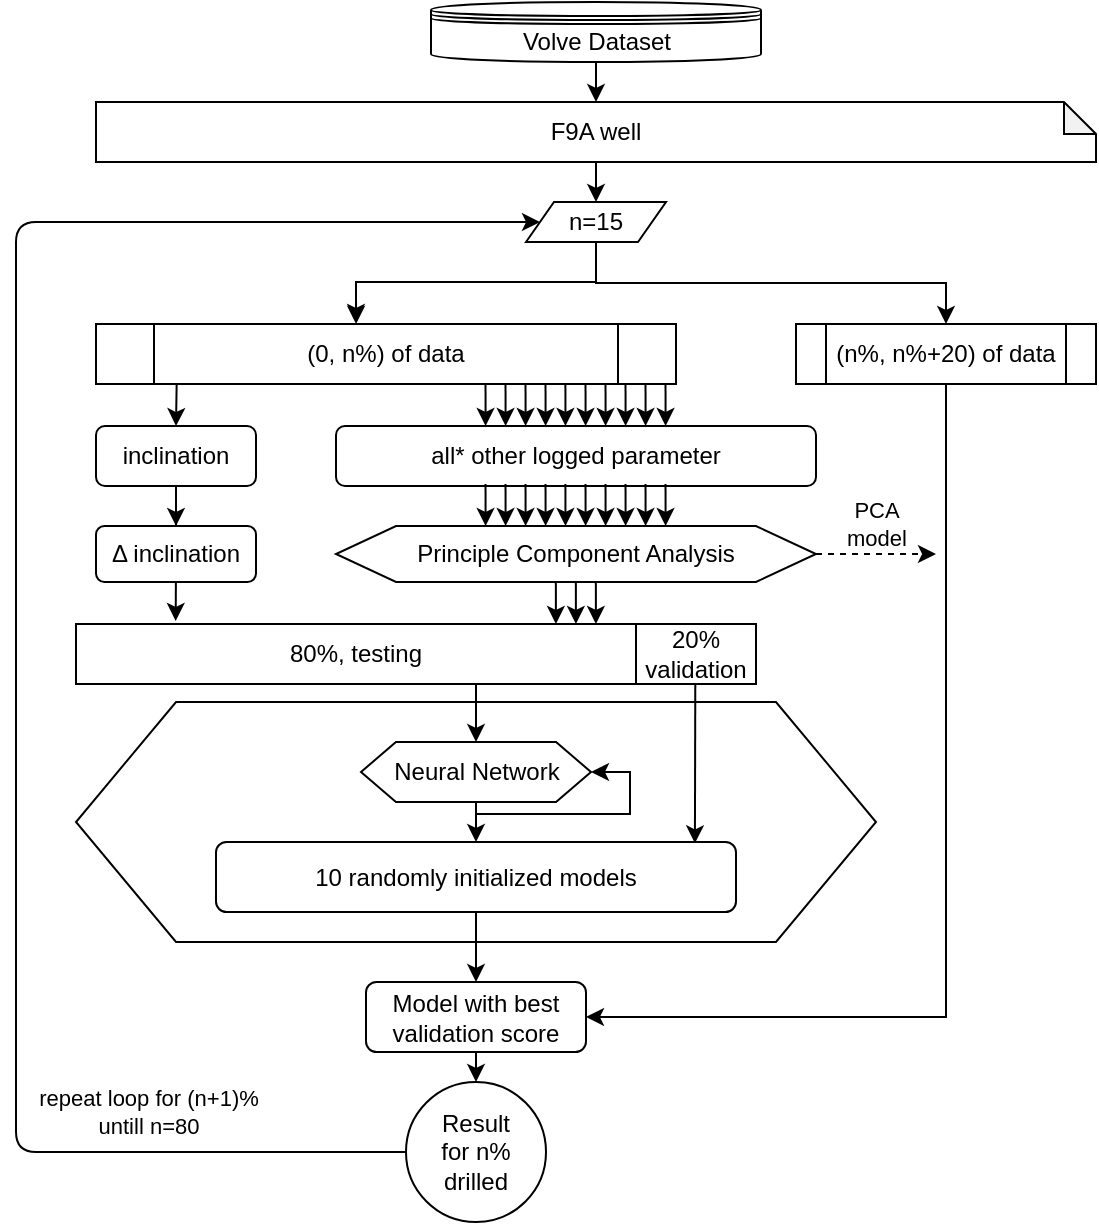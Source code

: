 <mxfile version="13.1.1" type="github"><diagram id="bSRufLqVA1Szm_SpAHjt" name="Page-1"><mxGraphModel dx="1185" dy="641" grid="1" gridSize="10" guides="1" tooltips="1" connect="1" arrows="1" fold="1" page="1" pageScale="1" pageWidth="850" pageHeight="1100" math="0" shadow="0"><root><mxCell id="0"/><mxCell id="1" parent="0"/><mxCell id="t0zLgR5mg5bqfj8AAHoA-35" value="" style="endArrow=classic;html=1;entryX=0.171;entryY=0;entryDx=0;entryDy=0;entryPerimeter=0;" edge="1" parent="1"><mxGeometry width="50" height="50" relative="1" as="geometry"><mxPoint x="509.92" y="370" as="sourcePoint"/><mxPoint x="509.96" y="391" as="targetPoint"/></mxGeometry></mxCell><mxCell id="t0zLgR5mg5bqfj8AAHoA-36" value="" style="endArrow=classic;html=1;entryX=0.171;entryY=0;entryDx=0;entryDy=0;entryPerimeter=0;" edge="1" parent="1"><mxGeometry width="50" height="50" relative="1" as="geometry"><mxPoint x="519.92" y="370" as="sourcePoint"/><mxPoint x="519.96" y="391" as="targetPoint"/></mxGeometry></mxCell><mxCell id="t0zLgR5mg5bqfj8AAHoA-37" value="" style="endArrow=classic;html=1;entryX=0.171;entryY=0;entryDx=0;entryDy=0;entryPerimeter=0;" edge="1" parent="1"><mxGeometry width="50" height="50" relative="1" as="geometry"><mxPoint x="529.92" y="370" as="sourcePoint"/><mxPoint x="529.96" y="391" as="targetPoint"/></mxGeometry></mxCell><mxCell id="t0zLgR5mg5bqfj8AAHoA-44" value="" style="shape=hexagon;perimeter=hexagonPerimeter2;whiteSpace=wrap;html=1;size=0.125;" vertex="1" parent="1"><mxGeometry x="270" y="430" width="400" height="120" as="geometry"/></mxCell><mxCell id="t0zLgR5mg5bqfj8AAHoA-3" style="edgeStyle=orthogonalEdgeStyle;rounded=0;orthogonalLoop=1;jettySize=auto;html=1;exitX=0.5;exitY=1;exitDx=0;exitDy=0;entryX=0.5;entryY=0;entryDx=0;entryDy=0;entryPerimeter=0;" edge="1" parent="1" source="t0zLgR5mg5bqfj8AAHoA-1" target="t0zLgR5mg5bqfj8AAHoA-2"><mxGeometry relative="1" as="geometry"/></mxCell><mxCell id="t0zLgR5mg5bqfj8AAHoA-1" value="Volve Dataset" style="shape=datastore;whiteSpace=wrap;html=1;" vertex="1" parent="1"><mxGeometry x="447.5" y="80" width="165" height="30" as="geometry"/></mxCell><mxCell id="t0zLgR5mg5bqfj8AAHoA-70" style="edgeStyle=orthogonalEdgeStyle;rounded=0;orthogonalLoop=1;jettySize=auto;html=1;exitX=0.5;exitY=1;exitDx=0;exitDy=0;exitPerimeter=0;entryX=0.5;entryY=0;entryDx=0;entryDy=0;" edge="1" parent="1" source="t0zLgR5mg5bqfj8AAHoA-2" target="t0zLgR5mg5bqfj8AAHoA-69"><mxGeometry relative="1" as="geometry"/></mxCell><mxCell id="t0zLgR5mg5bqfj8AAHoA-2" value="F9A well" style="shape=note;whiteSpace=wrap;html=1;backgroundOutline=1;darkOpacity=0.05;size=16;" vertex="1" parent="1"><mxGeometry x="280" y="130" width="500" height="30" as="geometry"/></mxCell><mxCell id="t0zLgR5mg5bqfj8AAHoA-48" style="edgeStyle=orthogonalEdgeStyle;rounded=0;orthogonalLoop=1;jettySize=auto;html=1;entryX=0.5;entryY=0;entryDx=0;entryDy=0;" edge="1" parent="1" source="t0zLgR5mg5bqfj8AAHoA-5" target="t0zLgR5mg5bqfj8AAHoA-47"><mxGeometry relative="1" as="geometry"/></mxCell><mxCell id="t0zLgR5mg5bqfj8AAHoA-5" value="inclination" style="rounded=1;whiteSpace=wrap;html=1;" vertex="1" parent="1"><mxGeometry x="280" y="292" width="80" height="30" as="geometry"/></mxCell><mxCell id="t0zLgR5mg5bqfj8AAHoA-6" value="" style="endArrow=classic;html=1;exitX=0.112;exitY=0.988;exitDx=0;exitDy=0;exitPerimeter=0;entryX=0.5;entryY=0;entryDx=0;entryDy=0;" edge="1" parent="1" target="t0zLgR5mg5bqfj8AAHoA-5"><mxGeometry width="50" height="50" relative="1" as="geometry"><mxPoint x="320.32" y="271.52" as="sourcePoint"/><mxPoint x="450" y="312" as="targetPoint"/></mxGeometry></mxCell><mxCell id="t0zLgR5mg5bqfj8AAHoA-7" value="all* other logged parameter" style="rounded=1;whiteSpace=wrap;html=1;" vertex="1" parent="1"><mxGeometry x="400" y="292" width="240" height="30" as="geometry"/></mxCell><mxCell id="t0zLgR5mg5bqfj8AAHoA-66" value="&lt;div&gt;PCA&lt;/div&gt;&lt;div&gt;model&lt;/div&gt;" style="edgeStyle=orthogonalEdgeStyle;rounded=0;orthogonalLoop=1;jettySize=auto;html=1;exitX=1;exitY=0.5;exitDx=0;exitDy=0;dashed=1;" edge="1" parent="1" source="t0zLgR5mg5bqfj8AAHoA-8"><mxGeometry y="16" relative="1" as="geometry"><mxPoint x="700" y="356" as="targetPoint"/><mxPoint as="offset"/></mxGeometry></mxCell><mxCell id="t0zLgR5mg5bqfj8AAHoA-8" value="Principle Component Analysis" style="shape=hexagon;perimeter=hexagonPerimeter2;whiteSpace=wrap;html=1;size=0.125;" vertex="1" parent="1"><mxGeometry x="400" y="342" width="240" height="28" as="geometry"/></mxCell><mxCell id="t0zLgR5mg5bqfj8AAHoA-14" value="" style="endArrow=classic;html=1;entryX=0.171;entryY=0;entryDx=0;entryDy=0;entryPerimeter=0;" edge="1" parent="1"><mxGeometry width="50" height="50" relative="1" as="geometry"><mxPoint x="514.7" y="271" as="sourcePoint"/><mxPoint x="514.74" y="292" as="targetPoint"/></mxGeometry></mxCell><mxCell id="t0zLgR5mg5bqfj8AAHoA-15" value="" style="endArrow=classic;html=1;entryX=0.171;entryY=0;entryDx=0;entryDy=0;entryPerimeter=0;" edge="1" parent="1"><mxGeometry width="50" height="50" relative="1" as="geometry"><mxPoint x="504.76" y="271" as="sourcePoint"/><mxPoint x="504.8" y="292" as="targetPoint"/></mxGeometry></mxCell><mxCell id="t0zLgR5mg5bqfj8AAHoA-16" value="" style="endArrow=classic;html=1;entryX=0.171;entryY=0;entryDx=0;entryDy=0;entryPerimeter=0;" edge="1" parent="1"><mxGeometry width="50" height="50" relative="1" as="geometry"><mxPoint x="484.76" y="271" as="sourcePoint"/><mxPoint x="484.8" y="292" as="targetPoint"/></mxGeometry></mxCell><mxCell id="t0zLgR5mg5bqfj8AAHoA-17" value="" style="endArrow=classic;html=1;entryX=0.171;entryY=0;entryDx=0;entryDy=0;entryPerimeter=0;" edge="1" parent="1"><mxGeometry width="50" height="50" relative="1" as="geometry"><mxPoint x="524.76" y="271" as="sourcePoint"/><mxPoint x="524.8" y="292" as="targetPoint"/></mxGeometry></mxCell><mxCell id="t0zLgR5mg5bqfj8AAHoA-18" value="" style="endArrow=classic;html=1;entryX=0.171;entryY=0;entryDx=0;entryDy=0;entryPerimeter=0;" edge="1" parent="1"><mxGeometry width="50" height="50" relative="1" as="geometry"><mxPoint x="474.76" y="271" as="sourcePoint"/><mxPoint x="474.8" y="292" as="targetPoint"/></mxGeometry></mxCell><mxCell id="t0zLgR5mg5bqfj8AAHoA-19" value="" style="endArrow=classic;html=1;entryX=0.171;entryY=0;entryDx=0;entryDy=0;entryPerimeter=0;" edge="1" parent="1"><mxGeometry width="50" height="50" relative="1" as="geometry"><mxPoint x="494.76" y="271" as="sourcePoint"/><mxPoint x="494.8" y="292" as="targetPoint"/></mxGeometry></mxCell><mxCell id="t0zLgR5mg5bqfj8AAHoA-20" value="" style="endArrow=classic;html=1;entryX=0.171;entryY=0;entryDx=0;entryDy=0;entryPerimeter=0;" edge="1" parent="1"><mxGeometry width="50" height="50" relative="1" as="geometry"><mxPoint x="534.76" y="271" as="sourcePoint"/><mxPoint x="534.8" y="292" as="targetPoint"/></mxGeometry></mxCell><mxCell id="t0zLgR5mg5bqfj8AAHoA-21" value="" style="endArrow=classic;html=1;entryX=0.171;entryY=0;entryDx=0;entryDy=0;entryPerimeter=0;" edge="1" parent="1"><mxGeometry width="50" height="50" relative="1" as="geometry"><mxPoint x="544.76" y="271" as="sourcePoint"/><mxPoint x="544.8" y="292" as="targetPoint"/></mxGeometry></mxCell><mxCell id="t0zLgR5mg5bqfj8AAHoA-22" value="" style="endArrow=classic;html=1;entryX=0.171;entryY=0;entryDx=0;entryDy=0;entryPerimeter=0;" edge="1" parent="1"><mxGeometry width="50" height="50" relative="1" as="geometry"><mxPoint x="554.76" y="271" as="sourcePoint"/><mxPoint x="554.8" y="292" as="targetPoint"/></mxGeometry></mxCell><mxCell id="t0zLgR5mg5bqfj8AAHoA-23" value="" style="endArrow=classic;html=1;entryX=0.171;entryY=0;entryDx=0;entryDy=0;entryPerimeter=0;" edge="1" parent="1"><mxGeometry width="50" height="50" relative="1" as="geometry"><mxPoint x="564.76" y="271" as="sourcePoint"/><mxPoint x="564.8" y="292" as="targetPoint"/></mxGeometry></mxCell><mxCell id="t0zLgR5mg5bqfj8AAHoA-25" value="" style="endArrow=classic;html=1;entryX=0.171;entryY=0;entryDx=0;entryDy=0;entryPerimeter=0;" edge="1" parent="1"><mxGeometry width="50" height="50" relative="1" as="geometry"><mxPoint x="514.7" y="321" as="sourcePoint"/><mxPoint x="514.74" y="342" as="targetPoint"/></mxGeometry></mxCell><mxCell id="t0zLgR5mg5bqfj8AAHoA-26" value="" style="endArrow=classic;html=1;entryX=0.171;entryY=0;entryDx=0;entryDy=0;entryPerimeter=0;" edge="1" parent="1"><mxGeometry width="50" height="50" relative="1" as="geometry"><mxPoint x="504.76" y="321" as="sourcePoint"/><mxPoint x="504.8" y="342" as="targetPoint"/></mxGeometry></mxCell><mxCell id="t0zLgR5mg5bqfj8AAHoA-27" value="" style="endArrow=classic;html=1;entryX=0.171;entryY=0;entryDx=0;entryDy=0;entryPerimeter=0;" edge="1" parent="1"><mxGeometry width="50" height="50" relative="1" as="geometry"><mxPoint x="484.76" y="321" as="sourcePoint"/><mxPoint x="484.8" y="342" as="targetPoint"/></mxGeometry></mxCell><mxCell id="t0zLgR5mg5bqfj8AAHoA-28" value="" style="endArrow=classic;html=1;entryX=0.171;entryY=0;entryDx=0;entryDy=0;entryPerimeter=0;" edge="1" parent="1"><mxGeometry width="50" height="50" relative="1" as="geometry"><mxPoint x="524.76" y="321" as="sourcePoint"/><mxPoint x="524.8" y="342" as="targetPoint"/></mxGeometry></mxCell><mxCell id="t0zLgR5mg5bqfj8AAHoA-29" value="" style="endArrow=classic;html=1;entryX=0.171;entryY=0;entryDx=0;entryDy=0;entryPerimeter=0;" edge="1" parent="1"><mxGeometry width="50" height="50" relative="1" as="geometry"><mxPoint x="474.76" y="321" as="sourcePoint"/><mxPoint x="474.8" y="342" as="targetPoint"/></mxGeometry></mxCell><mxCell id="t0zLgR5mg5bqfj8AAHoA-30" value="" style="endArrow=classic;html=1;entryX=0.171;entryY=0;entryDx=0;entryDy=0;entryPerimeter=0;" edge="1" parent="1"><mxGeometry width="50" height="50" relative="1" as="geometry"><mxPoint x="494.76" y="321" as="sourcePoint"/><mxPoint x="494.8" y="342" as="targetPoint"/></mxGeometry></mxCell><mxCell id="t0zLgR5mg5bqfj8AAHoA-31" value="" style="endArrow=classic;html=1;entryX=0.171;entryY=0;entryDx=0;entryDy=0;entryPerimeter=0;" edge="1" parent="1"><mxGeometry width="50" height="50" relative="1" as="geometry"><mxPoint x="534.76" y="321" as="sourcePoint"/><mxPoint x="534.8" y="342" as="targetPoint"/></mxGeometry></mxCell><mxCell id="t0zLgR5mg5bqfj8AAHoA-32" value="" style="endArrow=classic;html=1;entryX=0.171;entryY=0;entryDx=0;entryDy=0;entryPerimeter=0;" edge="1" parent="1"><mxGeometry width="50" height="50" relative="1" as="geometry"><mxPoint x="544.76" y="321" as="sourcePoint"/><mxPoint x="544.8" y="342" as="targetPoint"/></mxGeometry></mxCell><mxCell id="t0zLgR5mg5bqfj8AAHoA-33" value="" style="endArrow=classic;html=1;entryX=0.171;entryY=0;entryDx=0;entryDy=0;entryPerimeter=0;" edge="1" parent="1"><mxGeometry width="50" height="50" relative="1" as="geometry"><mxPoint x="554.76" y="321" as="sourcePoint"/><mxPoint x="554.8" y="342" as="targetPoint"/></mxGeometry></mxCell><mxCell id="t0zLgR5mg5bqfj8AAHoA-34" value="" style="endArrow=classic;html=1;entryX=0.171;entryY=0;entryDx=0;entryDy=0;entryPerimeter=0;" edge="1" parent="1"><mxGeometry width="50" height="50" relative="1" as="geometry"><mxPoint x="564.76" y="321" as="sourcePoint"/><mxPoint x="564.8" y="342" as="targetPoint"/></mxGeometry></mxCell><mxCell id="t0zLgR5mg5bqfj8AAHoA-38" value="(0, n%) of data" style="shape=process;whiteSpace=wrap;html=1;backgroundOutline=1;" vertex="1" parent="1"><mxGeometry x="280" y="241" width="290" height="30" as="geometry"/></mxCell><mxCell id="t0zLgR5mg5bqfj8AAHoA-74" style="edgeStyle=orthogonalEdgeStyle;rounded=0;orthogonalLoop=1;jettySize=auto;html=1;exitX=0.5;exitY=1;exitDx=0;exitDy=0;entryX=1;entryY=0.5;entryDx=0;entryDy=0;" edge="1" parent="1" source="t0zLgR5mg5bqfj8AAHoA-39" target="t0zLgR5mg5bqfj8AAHoA-62"><mxGeometry relative="1" as="geometry"/></mxCell><mxCell id="t0zLgR5mg5bqfj8AAHoA-39" value="(n%, n%+20) of data" style="shape=process;whiteSpace=wrap;html=1;backgroundOutline=1;" vertex="1" parent="1"><mxGeometry x="630" y="241" width="150" height="30" as="geometry"/></mxCell><mxCell id="t0zLgR5mg5bqfj8AAHoA-40" value="" style="endArrow=classic;html=1;entryX=0.171;entryY=0;entryDx=0;entryDy=0;entryPerimeter=0;" edge="1" parent="1"><mxGeometry width="50" height="50" relative="1" as="geometry"><mxPoint x="410" y="220" as="sourcePoint"/><mxPoint x="410.04" y="241" as="targetPoint"/></mxGeometry></mxCell><mxCell id="t0zLgR5mg5bqfj8AAHoA-43" value="Neural Network" style="shape=hexagon;perimeter=hexagonPerimeter2;whiteSpace=wrap;html=1;size=0.152;" vertex="1" parent="1"><mxGeometry x="412.5" y="450" width="115" height="30" as="geometry"/></mxCell><mxCell id="t0zLgR5mg5bqfj8AAHoA-46" style="edgeStyle=orthogonalEdgeStyle;rounded=0;orthogonalLoop=1;jettySize=auto;html=1;exitX=0.5;exitY=1;exitDx=0;exitDy=0;entryX=1;entryY=0.5;entryDx=0;entryDy=0;" edge="1" parent="1" source="t0zLgR5mg5bqfj8AAHoA-43" target="t0zLgR5mg5bqfj8AAHoA-43"><mxGeometry relative="1" as="geometry"><Array as="points"><mxPoint x="470" y="486"/><mxPoint x="547" y="486"/><mxPoint x="547" y="465"/></Array></mxGeometry></mxCell><mxCell id="t0zLgR5mg5bqfj8AAHoA-56" style="edgeStyle=orthogonalEdgeStyle;rounded=0;orthogonalLoop=1;jettySize=auto;html=1;entryX=0.178;entryY=-0.05;entryDx=0;entryDy=0;entryPerimeter=0;" edge="1" parent="1" target="t0zLgR5mg5bqfj8AAHoA-52"><mxGeometry relative="1" as="geometry"><mxPoint x="320" y="360" as="sourcePoint"/></mxGeometry></mxCell><mxCell id="t0zLgR5mg5bqfj8AAHoA-47" value="Δ inclination" style="rounded=1;whiteSpace=wrap;html=1;" vertex="1" parent="1"><mxGeometry x="280" y="342" width="80" height="28" as="geometry"/></mxCell><mxCell id="t0zLgR5mg5bqfj8AAHoA-51" value="" style="endArrow=classic;html=1;entryX=0.5;entryY=0;entryDx=0;entryDy=0;exitX=0.5;exitY=1;exitDx=0;exitDy=0;" edge="1" parent="1" source="t0zLgR5mg5bqfj8AAHoA-43" target="t0zLgR5mg5bqfj8AAHoA-61"><mxGeometry width="50" height="50" relative="1" as="geometry"><mxPoint x="410" y="579" as="sourcePoint"/><mxPoint x="470" y="556" as="targetPoint"/></mxGeometry></mxCell><mxCell id="t0zLgR5mg5bqfj8AAHoA-58" style="edgeStyle=orthogonalEdgeStyle;rounded=0;orthogonalLoop=1;jettySize=auto;html=1;exitX=0.75;exitY=1;exitDx=0;exitDy=0;entryX=0.5;entryY=0;entryDx=0;entryDy=0;" edge="1" parent="1" source="t0zLgR5mg5bqfj8AAHoA-52" target="t0zLgR5mg5bqfj8AAHoA-43"><mxGeometry relative="1" as="geometry"><Array as="points"><mxPoint x="470" y="421"/></Array></mxGeometry></mxCell><mxCell id="t0zLgR5mg5bqfj8AAHoA-52" value="80%, testing" style="rounded=0;whiteSpace=wrap;html=1;" vertex="1" parent="1"><mxGeometry x="270" y="391" width="280" height="30" as="geometry"/></mxCell><mxCell id="t0zLgR5mg5bqfj8AAHoA-60" value="" style="endArrow=classic;html=1;entryX=0.921;entryY=0.019;entryDx=0;entryDy=0;entryPerimeter=0;" edge="1" parent="1" target="t0zLgR5mg5bqfj8AAHoA-61"><mxGeometry width="50" height="50" relative="1" as="geometry"><mxPoint x="579.66" y="416" as="sourcePoint"/><mxPoint x="579.66" y="556" as="targetPoint"/></mxGeometry></mxCell><mxCell id="t0zLgR5mg5bqfj8AAHoA-53" value="&lt;div&gt;20%&lt;/div&gt;&lt;div&gt;validation&lt;br&gt;&lt;/div&gt;" style="rounded=0;whiteSpace=wrap;html=1;" vertex="1" parent="1"><mxGeometry x="550" y="391" width="60" height="30" as="geometry"/></mxCell><mxCell id="t0zLgR5mg5bqfj8AAHoA-63" style="edgeStyle=orthogonalEdgeStyle;rounded=0;orthogonalLoop=1;jettySize=auto;html=1;exitX=0.5;exitY=1;exitDx=0;exitDy=0;entryX=0.5;entryY=0;entryDx=0;entryDy=0;" edge="1" parent="1" source="t0zLgR5mg5bqfj8AAHoA-61" target="t0zLgR5mg5bqfj8AAHoA-62"><mxGeometry relative="1" as="geometry"/></mxCell><mxCell id="t0zLgR5mg5bqfj8AAHoA-61" value="10 randomly initialized models" style="rounded=1;whiteSpace=wrap;html=1;" vertex="1" parent="1"><mxGeometry x="340" y="500" width="260" height="35" as="geometry"/></mxCell><mxCell id="t0zLgR5mg5bqfj8AAHoA-68" style="edgeStyle=orthogonalEdgeStyle;rounded=0;orthogonalLoop=1;jettySize=auto;html=1;exitX=0.5;exitY=1;exitDx=0;exitDy=0;entryX=0.5;entryY=0;entryDx=0;entryDy=0;" edge="1" parent="1" source="t0zLgR5mg5bqfj8AAHoA-62" target="t0zLgR5mg5bqfj8AAHoA-67"><mxGeometry relative="1" as="geometry"/></mxCell><mxCell id="t0zLgR5mg5bqfj8AAHoA-62" value="&lt;div&gt;Model with best&lt;/div&gt;&lt;div&gt;validation score&lt;/div&gt;" style="rounded=1;whiteSpace=wrap;html=1;" vertex="1" parent="1"><mxGeometry x="415" y="570" width="110" height="35" as="geometry"/></mxCell><mxCell id="t0zLgR5mg5bqfj8AAHoA-67" value="&lt;div&gt;Result&lt;/div&gt;&lt;div&gt;for n%&lt;/div&gt;&lt;div&gt;drilled&lt;br&gt;&lt;/div&gt;" style="ellipse;whiteSpace=wrap;html=1;aspect=fixed;" vertex="1" parent="1"><mxGeometry x="435" y="620" width="70" height="70" as="geometry"/></mxCell><mxCell id="t0zLgR5mg5bqfj8AAHoA-71" style="edgeStyle=orthogonalEdgeStyle;rounded=0;orthogonalLoop=1;jettySize=auto;html=1;exitX=0.5;exitY=1;exitDx=0;exitDy=0;" edge="1" parent="1" source="t0zLgR5mg5bqfj8AAHoA-69"><mxGeometry relative="1" as="geometry"><mxPoint x="410" y="240" as="targetPoint"/><mxPoint x="530" y="251" as="sourcePoint"/><Array as="points"><mxPoint x="530" y="220"/><mxPoint x="410" y="220"/></Array></mxGeometry></mxCell><mxCell id="t0zLgR5mg5bqfj8AAHoA-72" style="edgeStyle=orthogonalEdgeStyle;rounded=0;orthogonalLoop=1;jettySize=auto;html=1;exitX=0.5;exitY=1;exitDx=0;exitDy=0;entryX=0.5;entryY=0;entryDx=0;entryDy=0;" edge="1" parent="1" source="t0zLgR5mg5bqfj8AAHoA-69" target="t0zLgR5mg5bqfj8AAHoA-39"><mxGeometry relative="1" as="geometry"/></mxCell><mxCell id="t0zLgR5mg5bqfj8AAHoA-69" value="n=15" style="shape=parallelogram;perimeter=parallelogramPerimeter;whiteSpace=wrap;html=1;" vertex="1" parent="1"><mxGeometry x="495" y="180" width="70" height="20" as="geometry"/></mxCell><mxCell id="t0zLgR5mg5bqfj8AAHoA-73" value="&lt;div&gt;repeat loop for (n+1)%&lt;/div&gt;&lt;div&gt;untill n=80&lt;br&gt;&lt;/div&gt;" style="endArrow=classic;html=1;entryX=0;entryY=0.5;entryDx=0;entryDy=0;exitX=0;exitY=0.5;exitDx=0;exitDy=0;" edge="1" parent="1" source="t0zLgR5mg5bqfj8AAHoA-67" target="t0zLgR5mg5bqfj8AAHoA-69"><mxGeometry x="-0.72" y="-20" width="50" height="50" relative="1" as="geometry"><mxPoint x="470" y="720" as="sourcePoint"/><mxPoint x="530" y="240" as="targetPoint"/><Array as="points"><mxPoint x="240" y="655"/><mxPoint x="240" y="190"/></Array><mxPoint as="offset"/></mxGeometry></mxCell></root></mxGraphModel></diagram></mxfile>